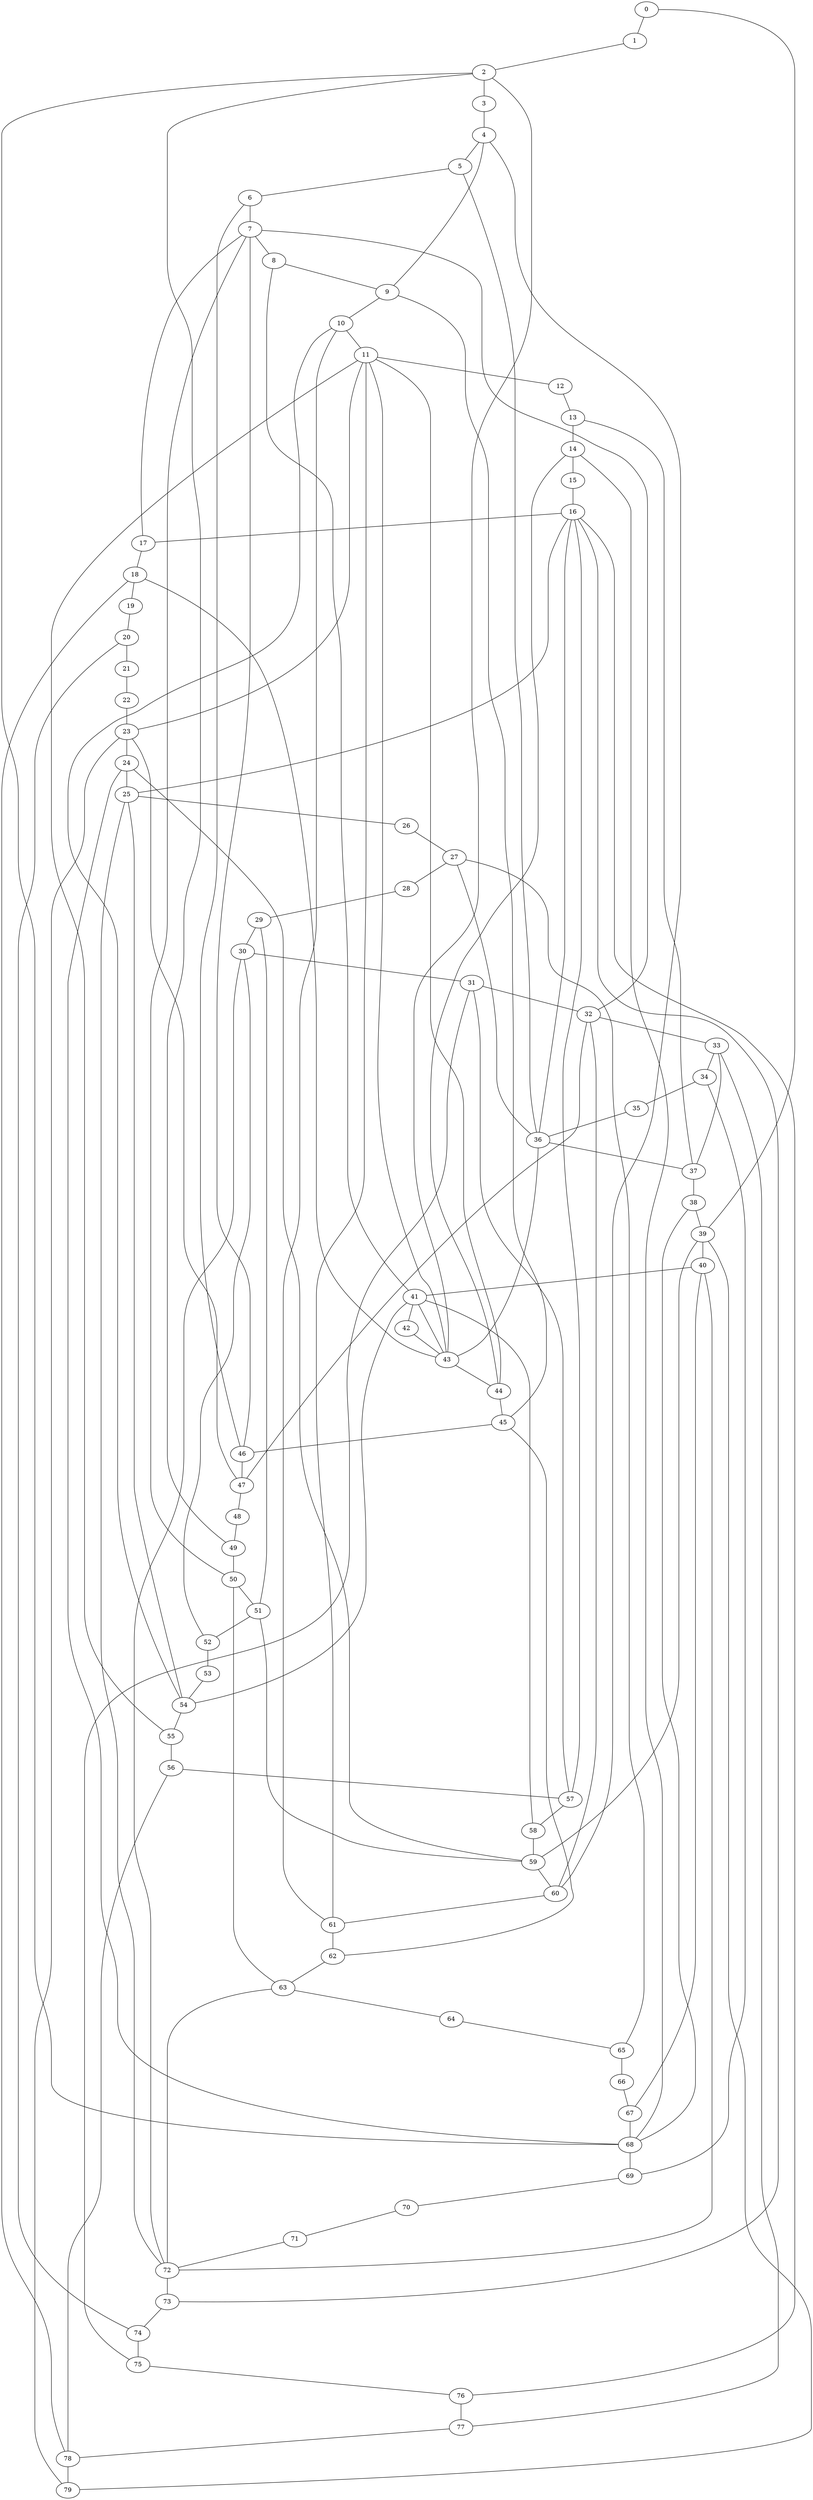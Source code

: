 
graph graphname {
    0 -- 1
0 -- 39
1 -- 2
2 -- 3
2 -- 68
2 -- 43
2 -- 49
3 -- 4
4 -- 5
4 -- 60
4 -- 9
5 -- 6
5 -- 36
6 -- 7
6 -- 46
7 -- 8
7 -- 46
7 -- 50
7 -- 32
7 -- 17
8 -- 9
8 -- 41
9 -- 10
9 -- 45
10 -- 11
10 -- 61
10 -- 54
11 -- 12
11 -- 61
11 -- 43
11 -- 55
11 -- 23
11 -- 44
12 -- 13
13 -- 14
13 -- 37
14 -- 15
14 -- 68
14 -- 44
15 -- 16
16 -- 17
16 -- 57
16 -- 76
16 -- 36
16 -- 25
16 -- 73
17 -- 18
18 -- 19
18 -- 78
18 -- 43
19 -- 20
20 -- 21
20 -- 74
21 -- 22
22 -- 23
23 -- 24
23 -- 47
23 -- 79
24 -- 25
24 -- 59
24 -- 68
25 -- 26
25 -- 54
25 -- 72
26 -- 27
27 -- 28
27 -- 65
27 -- 36
28 -- 29
29 -- 30
29 -- 51
30 -- 31
30 -- 52
30 -- 72
31 -- 32
31 -- 75
31 -- 57
32 -- 33
32 -- 60
32 -- 47
33 -- 34
33 -- 37
33 -- 77
34 -- 35
34 -- 69
35 -- 36
36 -- 37
36 -- 43
37 -- 38
38 -- 39
38 -- 68
39 -- 40
39 -- 79
39 -- 59
40 -- 41
40 -- 67
40 -- 72
41 -- 42
41 -- 58
41 -- 54
41 -- 43
42 -- 43
43 -- 44
44 -- 45
45 -- 46
45 -- 62
46 -- 47
47 -- 48
48 -- 49
49 -- 50
50 -- 51
50 -- 63
51 -- 52
51 -- 59
52 -- 53
53 -- 54
54 -- 55
55 -- 56
56 -- 57
56 -- 78
57 -- 58
58 -- 59
59 -- 60
60 -- 61
61 -- 62
62 -- 63
63 -- 64
63 -- 72
64 -- 65
65 -- 66
66 -- 67
67 -- 68
68 -- 69
69 -- 70
70 -- 71
71 -- 72
72 -- 73
73 -- 74
74 -- 75
75 -- 76
76 -- 77
77 -- 78
78 -- 79

}
